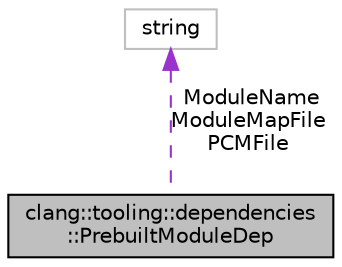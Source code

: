 digraph "clang::tooling::dependencies::PrebuiltModuleDep"
{
 // LATEX_PDF_SIZE
  bgcolor="transparent";
  edge [fontname="Helvetica",fontsize="10",labelfontname="Helvetica",labelfontsize="10"];
  node [fontname="Helvetica",fontsize="10",shape=record];
  Node1 [label="clang::tooling::dependencies\l::PrebuiltModuleDep",height=0.2,width=0.4,color="black", fillcolor="grey75", style="filled", fontcolor="black",tooltip="Modular dependency that has already been built prior to the dependency scan."];
  Node2 -> Node1 [dir="back",color="darkorchid3",fontsize="10",style="dashed",label=" ModuleName\nModuleMapFile\nPCMFile" ,fontname="Helvetica"];
  Node2 [label="string",height=0.2,width=0.4,color="grey75",tooltip=" "];
}
